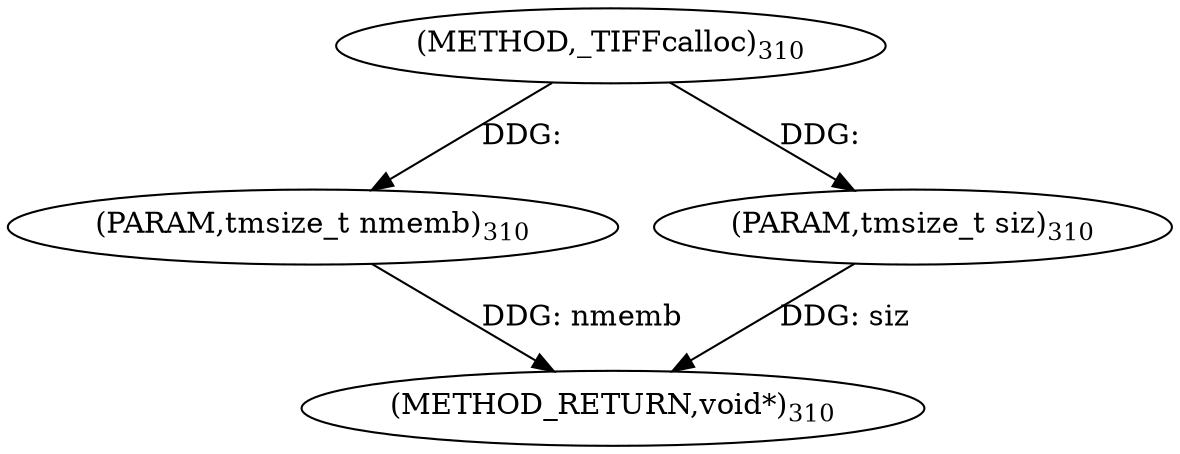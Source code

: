 digraph "_TIFFcalloc" {  
"8374" [label = <(METHOD,_TIFFcalloc)<SUB>310</SUB>> ]
"8377" [label = <(METHOD_RETURN,void*)<SUB>310</SUB>> ]
"8375" [label = <(PARAM,tmsize_t nmemb)<SUB>310</SUB>> ]
"8376" [label = <(PARAM,tmsize_t siz)<SUB>310</SUB>> ]
  "8375" -> "8377"  [ label = "DDG: nmemb"] 
  "8376" -> "8377"  [ label = "DDG: siz"] 
  "8374" -> "8375"  [ label = "DDG: "] 
  "8374" -> "8376"  [ label = "DDG: "] 
}

